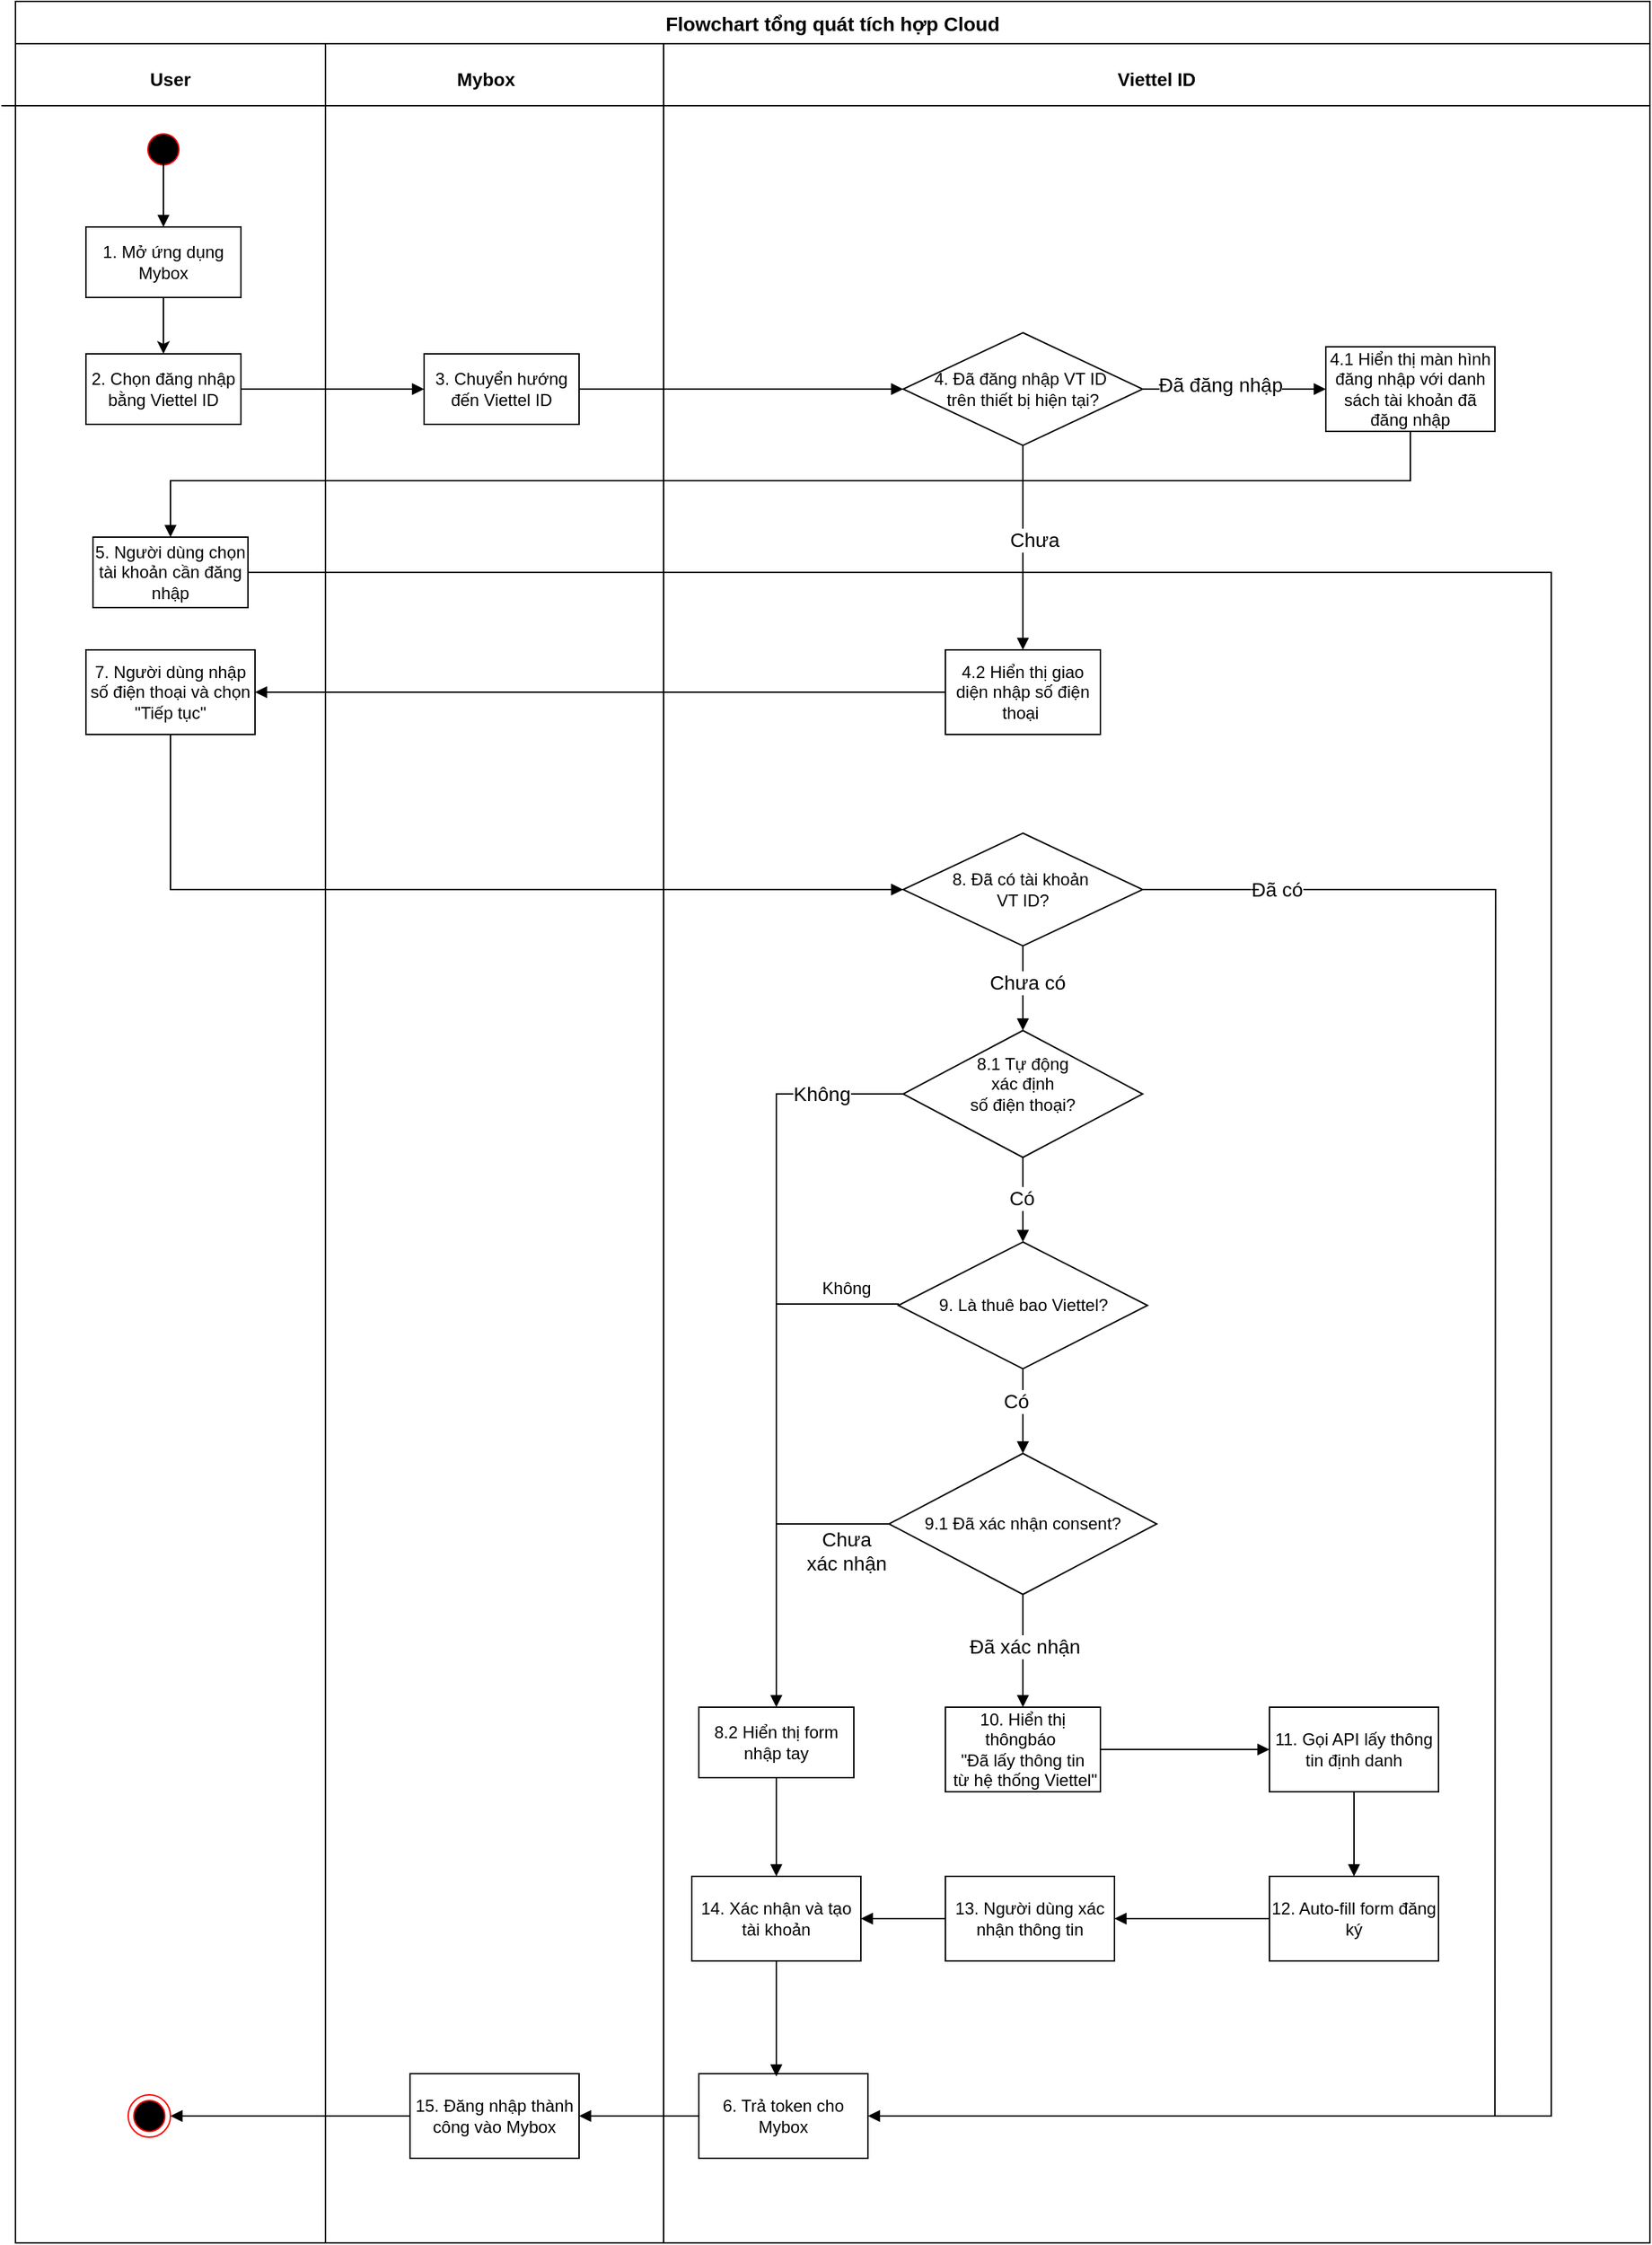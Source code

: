 <mxfile version="28.0.6" pages="2">
  <diagram name="Trang-1" id="94uzMLs1_o3RW-zAGpia">
    <mxGraphModel dx="1477" dy="773" grid="1" gridSize="10" guides="1" tooltips="1" connect="1" arrows="1" fold="1" page="1" pageScale="1" pageWidth="827" pageHeight="1169" math="0" shadow="0">
      <root>
        <mxCell id="0" />
        <mxCell id="1" parent="0" />
        <mxCell id="i7ZkPhsIBtYQGttYs5Yl-10" value="Flowchart tổng quát tích hợp Cloud" style="shape=table;startSize=30;container=1;collapsible=0;childLayout=tableLayout;fontSize=14;fontStyle=1;verticalAlign=middle;" vertex="1" parent="1">
          <mxGeometry x="110" y="70" width="1160.0" height="1590" as="geometry" />
        </mxCell>
        <mxCell id="i7ZkPhsIBtYQGttYs5Yl-11" value="" style="shape=tableRow;horizontal=0;startSize=0;swimlaneHead=0;swimlaneBody=0;strokeColor=inherit;top=0;left=0;bottom=0;right=0;collapsible=0;dropTarget=0;fillColor=none;points=[[0,0.5],[1,0.5]];portConstraint=eastwest;" vertex="1" parent="i7ZkPhsIBtYQGttYs5Yl-10">
          <mxGeometry y="30" width="1160.0" height="1560" as="geometry" />
        </mxCell>
        <mxCell id="i7ZkPhsIBtYQGttYs5Yl-12" value="" style="shape=partialRectangle;html=1;whiteSpace=wrap;connectable=0;strokeColor=inherit;overflow=hidden;fillColor=none;top=0;left=0;bottom=0;right=0;pointerEvents=1;" vertex="1" parent="i7ZkPhsIBtYQGttYs5Yl-11">
          <mxGeometry width="220" height="1560" as="geometry">
            <mxRectangle width="220" height="1560" as="alternateBounds" />
          </mxGeometry>
        </mxCell>
        <mxCell id="i7ZkPhsIBtYQGttYs5Yl-13" value="" style="shape=partialRectangle;html=1;whiteSpace=wrap;connectable=0;strokeColor=inherit;overflow=hidden;fillColor=none;top=0;left=0;bottom=0;right=0;pointerEvents=1;" vertex="1" parent="i7ZkPhsIBtYQGttYs5Yl-11">
          <mxGeometry x="220" width="240" height="1560" as="geometry">
            <mxRectangle width="240" height="1560" as="alternateBounds" />
          </mxGeometry>
        </mxCell>
        <mxCell id="i7ZkPhsIBtYQGttYs5Yl-14" value="" style="shape=partialRectangle;html=1;whiteSpace=wrap;connectable=0;strokeColor=inherit;overflow=hidden;fillColor=none;top=0;left=0;bottom=0;right=0;pointerEvents=1;" vertex="1" parent="i7ZkPhsIBtYQGttYs5Yl-11">
          <mxGeometry x="460" width="700" height="1560" as="geometry">
            <mxRectangle width="700" height="1560" as="alternateBounds" />
          </mxGeometry>
        </mxCell>
        <mxCell id="i7ZkPhsIBtYQGttYs5Yl-15" value="" style="line;strokeWidth=1;fillColor=none;align=left;verticalAlign=middle;spacingTop=-1;spacingLeft=3;spacingRight=3;rotatable=0;labelPosition=right;points=[];portConstraint=eastwest;strokeColor=inherit;" vertex="1" parent="1">
          <mxGeometry x="100" y="140" width="1170" height="8" as="geometry" />
        </mxCell>
        <mxCell id="i7ZkPhsIBtYQGttYs5Yl-16" value="User" style="text;strokeColor=none;align=center;fillColor=none;html=1;verticalAlign=middle;whiteSpace=wrap;rounded=0;fontStyle=1;fontSize=13;" vertex="1" parent="1">
          <mxGeometry x="190" y="110" width="60" height="30" as="geometry" />
        </mxCell>
        <mxCell id="i7ZkPhsIBtYQGttYs5Yl-17" value="Mybox" style="text;strokeColor=none;align=center;fillColor=none;html=1;verticalAlign=middle;whiteSpace=wrap;rounded=0;fontStyle=1;fontSize=13;" vertex="1" parent="1">
          <mxGeometry x="414" y="110" width="60" height="30" as="geometry" />
        </mxCell>
        <mxCell id="i7ZkPhsIBtYQGttYs5Yl-18" value="Viettel ID" style="text;strokeColor=none;align=center;fillColor=none;html=1;verticalAlign=middle;whiteSpace=wrap;rounded=0;fontStyle=1;fontSize=13;" vertex="1" parent="1">
          <mxGeometry x="890" y="110" width="60" height="30" as="geometry" />
        </mxCell>
        <mxCell id="i7ZkPhsIBtYQGttYs5Yl-66" value="" style="edgeStyle=orthogonalEdgeStyle;rounded=0;orthogonalLoop=1;jettySize=auto;html=1;" edge="1" parent="1" source="i7ZkPhsIBtYQGttYs5Yl-20" target="i7ZkPhsIBtYQGttYs5Yl-21">
          <mxGeometry relative="1" as="geometry">
            <Array as="points">
              <mxPoint x="215" y="280" />
              <mxPoint x="215" y="280" />
            </Array>
          </mxGeometry>
        </mxCell>
        <mxCell id="i7ZkPhsIBtYQGttYs5Yl-20" value="1. Mở ứng dụng Mybox" style="html=1;whiteSpace=wrap;" vertex="1" parent="1">
          <mxGeometry x="160" y="230" width="110" height="50" as="geometry" />
        </mxCell>
        <mxCell id="i7ZkPhsIBtYQGttYs5Yl-21" value="2. Chọn đăng nhập bằng Viettel ID" style="html=1;whiteSpace=wrap;" vertex="1" parent="1">
          <mxGeometry x="160" y="320" width="110" height="50" as="geometry" />
        </mxCell>
        <mxCell id="i7ZkPhsIBtYQGttYs5Yl-22" value="3. Chuyển hướng đến Viettel ID" style="html=1;whiteSpace=wrap;" vertex="1" parent="1">
          <mxGeometry x="400" y="320" width="110" height="50" as="geometry" />
        </mxCell>
        <mxCell id="i7ZkPhsIBtYQGttYs5Yl-24" value="4. Đã đăng nhập VT ID&amp;nbsp;&lt;div&gt;trên thiết bị hiện tại?&lt;/div&gt;" style="rhombus;whiteSpace=wrap;html=1;" vertex="1" parent="1">
          <mxGeometry x="740" y="305" width="170" height="80" as="geometry" />
        </mxCell>
        <mxCell id="i7ZkPhsIBtYQGttYs5Yl-27" value="6. Trả token cho Mybox" style="rounded=0;whiteSpace=wrap;html=1;" vertex="1" parent="1">
          <mxGeometry x="595" y="1540" width="120" height="60" as="geometry" />
        </mxCell>
        <mxCell id="i7ZkPhsIBtYQGttYs5Yl-28" value="15. Đăng nhập thành công vào Mybox" style="rounded=0;whiteSpace=wrap;html=1;" vertex="1" parent="1">
          <mxGeometry x="390" y="1540" width="120" height="60" as="geometry" />
        </mxCell>
        <mxCell id="i7ZkPhsIBtYQGttYs5Yl-31" value="" style="ellipse;html=1;shape=startState;fillColor=#000000;strokeColor=#ff0000;" vertex="1" parent="1">
          <mxGeometry x="200" y="160" width="30" height="30" as="geometry" />
        </mxCell>
        <mxCell id="i7ZkPhsIBtYQGttYs5Yl-33" value="" style="ellipse;html=1;shape=endState;fillColor=#000000;strokeColor=#ff0000;" vertex="1" parent="1">
          <mxGeometry x="190" y="1555" width="30" height="30" as="geometry" />
        </mxCell>
        <mxCell id="i7ZkPhsIBtYQGttYs5Yl-35" value="7. Người dùng nhập số điện thoại và chọn &quot;Tiếp tục&quot;" style="rounded=0;whiteSpace=wrap;html=1;" vertex="1" parent="1">
          <mxGeometry x="160" y="530" width="120" height="60" as="geometry" />
        </mxCell>
        <mxCell id="i7ZkPhsIBtYQGttYs5Yl-37" value="8. Đã có tài khoản&amp;nbsp;&lt;div&gt;VT ID?&lt;/div&gt;" style="rhombus;whiteSpace=wrap;html=1;" vertex="1" parent="1">
          <mxGeometry x="740" y="660" width="170" height="80" as="geometry" />
        </mxCell>
        <mxCell id="i7ZkPhsIBtYQGttYs5Yl-39" value="8.1 Tự động&lt;div&gt;xác định&lt;/div&gt;&lt;div&gt;số điện thoại?&lt;/div&gt;&lt;div&gt;&lt;br&gt;&lt;/div&gt;" style="rhombus;whiteSpace=wrap;html=1;" vertex="1" parent="1">
          <mxGeometry x="740" y="800" width="170" height="90" as="geometry" />
        </mxCell>
        <mxCell id="i7ZkPhsIBtYQGttYs5Yl-40" value="9. Là thuê bao Viettel?" style="rhombus;whiteSpace=wrap;html=1;" vertex="1" parent="1">
          <mxGeometry x="736.57" y="950" width="176.87" height="90" as="geometry" />
        </mxCell>
        <mxCell id="i7ZkPhsIBtYQGttYs5Yl-41" value="9.1 Đã xác nhận consent?" style="rhombus;whiteSpace=wrap;html=1;" vertex="1" parent="1">
          <mxGeometry x="730" y="1100" width="190" height="100" as="geometry" />
        </mxCell>
        <mxCell id="i7ZkPhsIBtYQGttYs5Yl-43" value="11. Gọi API lấy thông tin định danh" style="rounded=0;whiteSpace=wrap;html=1;" vertex="1" parent="1">
          <mxGeometry x="1000" y="1280" width="120" height="60" as="geometry" />
        </mxCell>
        <mxCell id="i7ZkPhsIBtYQGttYs5Yl-44" value="12. Auto-fill form đăng ký" style="rounded=0;whiteSpace=wrap;html=1;" vertex="1" parent="1">
          <mxGeometry x="1000" y="1400" width="120" height="60" as="geometry" />
        </mxCell>
        <mxCell id="i7ZkPhsIBtYQGttYs5Yl-45" value="13. Người dùng xác nhận thông tin" style="rounded=0;whiteSpace=wrap;html=1;" vertex="1" parent="1">
          <mxGeometry x="770.01" y="1400" width="119.99" height="60" as="geometry" />
        </mxCell>
        <mxCell id="i7ZkPhsIBtYQGttYs5Yl-46" value="14. Xác nhận và tạo tài khoản" style="rounded=0;whiteSpace=wrap;html=1;" vertex="1" parent="1">
          <mxGeometry x="590" y="1400" width="120" height="60" as="geometry" />
        </mxCell>
        <mxCell id="i7ZkPhsIBtYQGttYs5Yl-57" value="5. Người dùng chọn tài khoản cần đăng nhập" style="html=1;whiteSpace=wrap;" vertex="1" parent="1">
          <mxGeometry x="165" y="450" width="110" height="50" as="geometry" />
        </mxCell>
        <mxCell id="i7ZkPhsIBtYQGttYs5Yl-60" value="4.1 Hiển thị màn hình đăng nhập với danh sách tài khoản đã đăng nhập" style="html=1;whiteSpace=wrap;align=center;" vertex="1" parent="1">
          <mxGeometry x="1040" y="315" width="120" height="60" as="geometry" />
        </mxCell>
        <mxCell id="i7ZkPhsIBtYQGttYs5Yl-61" value="4.2 Hiển thị giao diện nhập số điện thoại&amp;nbsp;" style="html=1;whiteSpace=wrap;verticalAlign=middle;" vertex="1" parent="1">
          <mxGeometry x="770" y="530" width="110" height="60" as="geometry" />
        </mxCell>
        <mxCell id="i7ZkPhsIBtYQGttYs5Yl-62" value="8.2 Hiển thị form nhập tay" style="html=1;whiteSpace=wrap;" vertex="1" parent="1">
          <mxGeometry x="595" y="1280" width="110" height="50" as="geometry" />
        </mxCell>
        <mxCell id="i7ZkPhsIBtYQGttYs5Yl-63" value="" style="html=1;verticalAlign=bottom;endArrow=block;curved=0;rounded=0;entryX=0.5;entryY=0;entryDx=0;entryDy=0;" edge="1" parent="1" target="i7ZkPhsIBtYQGttYs5Yl-20">
          <mxGeometry width="80" relative="1" as="geometry">
            <mxPoint x="215" y="180" as="sourcePoint" />
            <mxPoint x="900" y="630" as="targetPoint" />
          </mxGeometry>
        </mxCell>
        <mxCell id="i7ZkPhsIBtYQGttYs5Yl-67" value="" style="html=1;verticalAlign=bottom;endArrow=block;curved=0;rounded=0;entryX=0;entryY=0.5;entryDx=0;entryDy=0;exitX=1;exitY=0.5;exitDx=0;exitDy=0;" edge="1" parent="1" source="i7ZkPhsIBtYQGttYs5Yl-21" target="i7ZkPhsIBtYQGttYs5Yl-22">
          <mxGeometry width="80" relative="1" as="geometry">
            <mxPoint x="270" y="340" as="sourcePoint" />
            <mxPoint x="350" y="340" as="targetPoint" />
          </mxGeometry>
        </mxCell>
        <mxCell id="i7ZkPhsIBtYQGttYs5Yl-68" value="" style="html=1;verticalAlign=bottom;endArrow=block;curved=0;rounded=0;entryX=0;entryY=0.5;entryDx=0;entryDy=0;" edge="1" parent="1" target="i7ZkPhsIBtYQGttYs5Yl-24">
          <mxGeometry width="80" relative="1" as="geometry">
            <mxPoint x="510" y="345" as="sourcePoint" />
            <mxPoint x="590" y="340" as="targetPoint" />
          </mxGeometry>
        </mxCell>
        <mxCell id="i7ZkPhsIBtYQGttYs5Yl-69" value="" style="html=1;verticalAlign=bottom;endArrow=block;curved=0;rounded=0;entryX=0;entryY=0.5;entryDx=0;entryDy=0;exitX=1;exitY=0.5;exitDx=0;exitDy=0;" edge="1" parent="1" source="i7ZkPhsIBtYQGttYs5Yl-24" target="i7ZkPhsIBtYQGttYs5Yl-60">
          <mxGeometry width="80" relative="1" as="geometry">
            <mxPoint x="910" y="340" as="sourcePoint" />
            <mxPoint x="990" y="340" as="targetPoint" />
          </mxGeometry>
        </mxCell>
        <mxCell id="i7ZkPhsIBtYQGttYs5Yl-121" value="&lt;font style=&quot;font-size: 14px;&quot;&gt;Đã đăng nhập&lt;/font&gt;" style="edgeLabel;html=1;align=center;verticalAlign=middle;resizable=0;points=[];" vertex="1" connectable="0" parent="i7ZkPhsIBtYQGttYs5Yl-69">
          <mxGeometry x="-0.137" y="3" relative="1" as="geometry">
            <mxPoint x="-1" as="offset" />
          </mxGeometry>
        </mxCell>
        <mxCell id="i7ZkPhsIBtYQGttYs5Yl-70" value="" style="html=1;verticalAlign=bottom;endArrow=block;curved=0;rounded=0;exitX=0.5;exitY=1;exitDx=0;exitDy=0;entryX=0.5;entryY=0;entryDx=0;entryDy=0;" edge="1" parent="1" source="i7ZkPhsIBtYQGttYs5Yl-60" target="i7ZkPhsIBtYQGttYs5Yl-57">
          <mxGeometry width="80" relative="1" as="geometry">
            <mxPoint x="620" y="510" as="sourcePoint" />
            <mxPoint x="700" y="510" as="targetPoint" />
            <Array as="points">
              <mxPoint x="1100" y="410" />
              <mxPoint x="220" y="410" />
            </Array>
          </mxGeometry>
        </mxCell>
        <mxCell id="i7ZkPhsIBtYQGttYs5Yl-74" value="" style="html=1;verticalAlign=bottom;endArrow=block;curved=0;rounded=0;exitX=1;exitY=0.5;exitDx=0;exitDy=0;entryX=1;entryY=0.5;entryDx=0;entryDy=0;" edge="1" parent="1" source="i7ZkPhsIBtYQGttYs5Yl-57" target="i7ZkPhsIBtYQGttYs5Yl-27">
          <mxGeometry width="80" relative="1" as="geometry">
            <mxPoint x="620" y="660" as="sourcePoint" />
            <mxPoint x="700" y="660" as="targetPoint" />
            <Array as="points">
              <mxPoint x="1200" y="475" />
              <mxPoint x="1200" y="1570" />
            </Array>
          </mxGeometry>
        </mxCell>
        <mxCell id="i7ZkPhsIBtYQGttYs5Yl-76" value="" style="html=1;verticalAlign=bottom;endArrow=block;curved=0;rounded=0;exitX=0.5;exitY=1;exitDx=0;exitDy=0;entryX=0.5;entryY=0;entryDx=0;entryDy=0;" edge="1" parent="1" source="i7ZkPhsIBtYQGttYs5Yl-24" target="i7ZkPhsIBtYQGttYs5Yl-61">
          <mxGeometry width="80" relative="1" as="geometry">
            <mxPoint x="610" y="530" as="sourcePoint" />
            <mxPoint x="825" y="440" as="targetPoint" />
          </mxGeometry>
        </mxCell>
        <mxCell id="i7ZkPhsIBtYQGttYs5Yl-124" value="Text" style="edgeLabel;html=1;align=center;verticalAlign=middle;resizable=0;points=[];" vertex="1" connectable="0" parent="i7ZkPhsIBtYQGttYs5Yl-76">
          <mxGeometry x="-0.068" y="11" relative="1" as="geometry">
            <mxPoint y="-1" as="offset" />
          </mxGeometry>
        </mxCell>
        <mxCell id="i7ZkPhsIBtYQGttYs5Yl-126" value="Chưa" style="edgeLabel;html=1;align=center;verticalAlign=middle;resizable=0;points=[];fontSize=14;" vertex="1" connectable="0" parent="i7ZkPhsIBtYQGttYs5Yl-76">
          <mxGeometry x="-0.068" y="8" relative="1" as="geometry">
            <mxPoint y="-1" as="offset" />
          </mxGeometry>
        </mxCell>
        <mxCell id="i7ZkPhsIBtYQGttYs5Yl-78" value="10. Hiển thị thôngbáo&amp;nbsp;&lt;div&gt;&quot;Đã lấy thông tin&lt;/div&gt;&lt;div&gt;&amp;nbsp;từ hệ thống Viettel&quot;&lt;/div&gt;" style="html=1;whiteSpace=wrap;" vertex="1" parent="1">
          <mxGeometry x="770.01" y="1280" width="110" height="60" as="geometry" />
        </mxCell>
        <mxCell id="i7ZkPhsIBtYQGttYs5Yl-79" value="" style="html=1;verticalAlign=bottom;endArrow=block;curved=0;rounded=0;entryX=0.5;entryY=0;entryDx=0;entryDy=0;exitX=0.5;exitY=1;exitDx=0;exitDy=0;" edge="1" parent="1" source="i7ZkPhsIBtYQGttYs5Yl-37" target="i7ZkPhsIBtYQGttYs5Yl-39">
          <mxGeometry width="80" relative="1" as="geometry">
            <mxPoint x="830" y="650" as="sourcePoint" />
            <mxPoint x="910" y="650" as="targetPoint" />
          </mxGeometry>
        </mxCell>
        <mxCell id="i7ZkPhsIBtYQGttYs5Yl-92" value="Chưa có" style="edgeLabel;html=1;align=center;verticalAlign=middle;resizable=0;points=[];fontSize=14;" vertex="1" connectable="0" parent="i7ZkPhsIBtYQGttYs5Yl-79">
          <mxGeometry x="-0.178" y="3" relative="1" as="geometry">
            <mxPoint y="1" as="offset" />
          </mxGeometry>
        </mxCell>
        <mxCell id="i7ZkPhsIBtYQGttYs5Yl-80" value="" style="html=1;verticalAlign=bottom;endArrow=block;curved=0;rounded=0;entryX=0.5;entryY=0;entryDx=0;entryDy=0;exitX=0.5;exitY=1;exitDx=0;exitDy=0;" edge="1" parent="1" source="i7ZkPhsIBtYQGttYs5Yl-39" target="i7ZkPhsIBtYQGttYs5Yl-40">
          <mxGeometry width="80" relative="1" as="geometry">
            <mxPoint x="828" y="890" as="sourcePoint" />
            <mxPoint x="828" y="930" as="targetPoint" />
          </mxGeometry>
        </mxCell>
        <mxCell id="i7ZkPhsIBtYQGttYs5Yl-94" value="&lt;font style=&quot;font-size: 14px;&quot;&gt;Có&lt;/font&gt;" style="edgeLabel;html=1;align=center;verticalAlign=middle;resizable=0;points=[];" vertex="1" connectable="0" parent="i7ZkPhsIBtYQGttYs5Yl-80">
          <mxGeometry x="-0.022" y="-1" relative="1" as="geometry">
            <mxPoint y="-1" as="offset" />
          </mxGeometry>
        </mxCell>
        <mxCell id="i7ZkPhsIBtYQGttYs5Yl-81" value="" style="html=1;verticalAlign=bottom;endArrow=block;curved=0;rounded=0;entryX=0.5;entryY=0;entryDx=0;entryDy=0;exitX=0.5;exitY=1;exitDx=0;exitDy=0;" edge="1" parent="1" source="i7ZkPhsIBtYQGttYs5Yl-40" target="i7ZkPhsIBtYQGttYs5Yl-41">
          <mxGeometry width="80" relative="1" as="geometry">
            <mxPoint x="830" y="1020" as="sourcePoint" />
            <mxPoint x="910" y="1020" as="targetPoint" />
          </mxGeometry>
        </mxCell>
        <mxCell id="i7ZkPhsIBtYQGttYs5Yl-96" value="&lt;font style=&quot;font-size: 14px;&quot;&gt;Có&lt;/font&gt;" style="edgeLabel;html=1;align=center;verticalAlign=middle;resizable=0;points=[];" vertex="1" connectable="0" parent="i7ZkPhsIBtYQGttYs5Yl-81">
          <mxGeometry x="-0.222" y="-5" relative="1" as="geometry">
            <mxPoint y="-1" as="offset" />
          </mxGeometry>
        </mxCell>
        <mxCell id="i7ZkPhsIBtYQGttYs5Yl-82" value="" style="html=1;verticalAlign=bottom;endArrow=block;curved=0;rounded=0;entryX=0.5;entryY=0;entryDx=0;entryDy=0;exitX=0.5;exitY=1;exitDx=0;exitDy=0;" edge="1" parent="1" source="i7ZkPhsIBtYQGttYs5Yl-41" target="i7ZkPhsIBtYQGttYs5Yl-78">
          <mxGeometry width="80" relative="1" as="geometry">
            <mxPoint x="830" y="1220" as="sourcePoint" />
            <mxPoint x="910" y="1220" as="targetPoint" />
          </mxGeometry>
        </mxCell>
        <mxCell id="i7ZkPhsIBtYQGttYs5Yl-106" value="&lt;font style=&quot;font-size: 14px;&quot;&gt;Đã xác nhận&lt;/font&gt;" style="edgeLabel;html=1;align=center;verticalAlign=middle;resizable=0;points=[];" vertex="1" connectable="0" parent="i7ZkPhsIBtYQGttYs5Yl-82">
          <mxGeometry x="-0.075" y="1" relative="1" as="geometry">
            <mxPoint as="offset" />
          </mxGeometry>
        </mxCell>
        <mxCell id="i7ZkPhsIBtYQGttYs5Yl-84" value="" style="html=1;verticalAlign=bottom;endArrow=block;curved=0;rounded=0;exitX=0;exitY=0.5;exitDx=0;exitDy=0;entryX=1;entryY=0.5;entryDx=0;entryDy=0;" edge="1" parent="1" source="i7ZkPhsIBtYQGttYs5Yl-61" target="i7ZkPhsIBtYQGttYs5Yl-35">
          <mxGeometry width="80" relative="1" as="geometry">
            <mxPoint x="580" y="670" as="sourcePoint" />
            <mxPoint x="660" y="670" as="targetPoint" />
          </mxGeometry>
        </mxCell>
        <mxCell id="i7ZkPhsIBtYQGttYs5Yl-85" value="" style="html=1;verticalAlign=bottom;endArrow=block;curved=0;rounded=0;entryX=0;entryY=0.5;entryDx=0;entryDy=0;exitX=0.5;exitY=1;exitDx=0;exitDy=0;" edge="1" parent="1" source="i7ZkPhsIBtYQGttYs5Yl-35" target="i7ZkPhsIBtYQGttYs5Yl-37">
          <mxGeometry width="80" relative="1" as="geometry">
            <mxPoint x="440" y="680" as="sourcePoint" />
            <mxPoint x="520" y="680" as="targetPoint" />
            <Array as="points">
              <mxPoint x="220" y="700" />
            </Array>
          </mxGeometry>
        </mxCell>
        <mxCell id="i7ZkPhsIBtYQGttYs5Yl-87" value="" style="endArrow=none;html=1;edgeStyle=orthogonalEdgeStyle;rounded=0;exitX=1;exitY=0.5;exitDx=0;exitDy=0;" edge="1" parent="1" source="i7ZkPhsIBtYQGttYs5Yl-37">
          <mxGeometry relative="1" as="geometry">
            <mxPoint x="830" y="970" as="sourcePoint" />
            <mxPoint x="1160" y="1570" as="targetPoint" />
          </mxGeometry>
        </mxCell>
        <mxCell id="i7ZkPhsIBtYQGttYs5Yl-91" value="&lt;font style=&quot;font-size: 14px;&quot;&gt;Đã có&lt;/font&gt;" style="edgeLabel;html=1;align=center;verticalAlign=middle;resizable=0;points=[];" vertex="1" connectable="0" parent="i7ZkPhsIBtYQGttYs5Yl-87">
          <mxGeometry x="-0.831" relative="1" as="geometry">
            <mxPoint as="offset" />
          </mxGeometry>
        </mxCell>
        <mxCell id="i7ZkPhsIBtYQGttYs5Yl-93" value="" style="html=1;verticalAlign=bottom;endArrow=block;curved=0;rounded=0;exitX=0;exitY=0.5;exitDx=0;exitDy=0;entryX=0.5;entryY=0;entryDx=0;entryDy=0;" edge="1" parent="1" source="i7ZkPhsIBtYQGttYs5Yl-39" target="i7ZkPhsIBtYQGttYs5Yl-62">
          <mxGeometry width="80" relative="1" as="geometry">
            <mxPoint x="600" y="980" as="sourcePoint" />
            <mxPoint x="680" y="980" as="targetPoint" />
            <Array as="points">
              <mxPoint x="650" y="845" />
            </Array>
          </mxGeometry>
        </mxCell>
        <mxCell id="i7ZkPhsIBtYQGttYs5Yl-95" value="&lt;font style=&quot;font-size: 14px;&quot;&gt;Không&lt;/font&gt;" style="edgeLabel;html=1;align=center;verticalAlign=middle;resizable=0;points=[];" vertex="1" connectable="0" parent="i7ZkPhsIBtYQGttYs5Yl-93">
          <mxGeometry x="-0.779" relative="1" as="geometry">
            <mxPoint as="offset" />
          </mxGeometry>
        </mxCell>
        <mxCell id="i7ZkPhsIBtYQGttYs5Yl-104" value="" style="line;strokeWidth=1;fillColor=none;align=left;verticalAlign=middle;spacingTop=-1;spacingLeft=3;spacingRight=3;rotatable=0;labelPosition=right;points=[];portConstraint=eastwest;strokeColor=inherit;" vertex="1" parent="1">
          <mxGeometry x="650" y="990" width="87" height="8" as="geometry" />
        </mxCell>
        <mxCell id="i7ZkPhsIBtYQGttYs5Yl-105" value="Không" style="text;strokeColor=none;align=center;fillColor=none;html=1;verticalAlign=middle;whiteSpace=wrap;rounded=0;" vertex="1" parent="1">
          <mxGeometry x="670" y="968" width="60" height="30" as="geometry" />
        </mxCell>
        <mxCell id="i7ZkPhsIBtYQGttYs5Yl-110" value="" style="line;strokeWidth=1;fillColor=none;align=left;verticalAlign=middle;spacingTop=-1;spacingLeft=3;spacingRight=3;rotatable=0;labelPosition=right;points=[];portConstraint=eastwest;strokeColor=inherit;" vertex="1" parent="1">
          <mxGeometry x="650" y="1146" width="80" height="8" as="geometry" />
        </mxCell>
        <mxCell id="i7ZkPhsIBtYQGttYs5Yl-111" value="&lt;font style=&quot;font-size: 14px;&quot;&gt;Chưa xác nhận&lt;/font&gt;" style="text;strokeColor=none;align=center;fillColor=none;html=1;verticalAlign=middle;whiteSpace=wrap;rounded=0;" vertex="1" parent="1">
          <mxGeometry x="670" y="1154" width="60" height="30" as="geometry" />
        </mxCell>
        <mxCell id="i7ZkPhsIBtYQGttYs5Yl-112" value="" style="html=1;verticalAlign=bottom;endArrow=block;curved=0;rounded=0;entryX=0;entryY=0.5;entryDx=0;entryDy=0;" edge="1" parent="1" target="i7ZkPhsIBtYQGttYs5Yl-43">
          <mxGeometry width="80" relative="1" as="geometry">
            <mxPoint x="880" y="1310" as="sourcePoint" />
            <mxPoint x="960" y="1310" as="targetPoint" />
          </mxGeometry>
        </mxCell>
        <mxCell id="i7ZkPhsIBtYQGttYs5Yl-113" value="" style="html=1;verticalAlign=bottom;endArrow=block;curved=0;rounded=0;entryX=0.5;entryY=0;entryDx=0;entryDy=0;exitX=0.5;exitY=1;exitDx=0;exitDy=0;" edge="1" parent="1" source="i7ZkPhsIBtYQGttYs5Yl-43" target="i7ZkPhsIBtYQGttYs5Yl-44">
          <mxGeometry width="80" relative="1" as="geometry">
            <mxPoint x="1050" y="1340" as="sourcePoint" />
            <mxPoint x="1130" y="1340" as="targetPoint" />
          </mxGeometry>
        </mxCell>
        <mxCell id="i7ZkPhsIBtYQGttYs5Yl-114" value="" style="html=1;verticalAlign=bottom;endArrow=block;curved=0;rounded=0;" edge="1" parent="1" target="i7ZkPhsIBtYQGttYs5Yl-46">
          <mxGeometry width="80" relative="1" as="geometry">
            <mxPoint x="650" y="1330" as="sourcePoint" />
            <mxPoint x="730" y="1330" as="targetPoint" />
          </mxGeometry>
        </mxCell>
        <mxCell id="i7ZkPhsIBtYQGttYs5Yl-115" value="" style="html=1;verticalAlign=bottom;endArrow=block;curved=0;rounded=0;exitX=0;exitY=0.5;exitDx=0;exitDy=0;entryX=1;entryY=0.5;entryDx=0;entryDy=0;" edge="1" parent="1" source="i7ZkPhsIBtYQGttYs5Yl-44" target="i7ZkPhsIBtYQGttYs5Yl-45">
          <mxGeometry width="80" relative="1" as="geometry">
            <mxPoint x="910" y="1500" as="sourcePoint" />
            <mxPoint x="990" y="1500" as="targetPoint" />
          </mxGeometry>
        </mxCell>
        <mxCell id="i7ZkPhsIBtYQGttYs5Yl-116" value="" style="html=1;verticalAlign=bottom;endArrow=block;curved=0;rounded=0;entryX=1;entryY=0.5;entryDx=0;entryDy=0;exitX=0;exitY=0.5;exitDx=0;exitDy=0;" edge="1" parent="1" source="i7ZkPhsIBtYQGttYs5Yl-45" target="i7ZkPhsIBtYQGttYs5Yl-46">
          <mxGeometry width="80" relative="1" as="geometry">
            <mxPoint x="720" y="1530" as="sourcePoint" />
            <mxPoint x="800" y="1530" as="targetPoint" />
          </mxGeometry>
        </mxCell>
        <mxCell id="i7ZkPhsIBtYQGttYs5Yl-117" value="" style="html=1;verticalAlign=bottom;endArrow=block;curved=0;rounded=0;exitX=0.5;exitY=1;exitDx=0;exitDy=0;exitPerimeter=0;" edge="1" parent="1" source="i7ZkPhsIBtYQGttYs5Yl-46">
          <mxGeometry width="80" relative="1" as="geometry">
            <mxPoint x="650" y="1470" as="sourcePoint" />
            <mxPoint x="650" y="1542" as="targetPoint" />
          </mxGeometry>
        </mxCell>
        <mxCell id="i7ZkPhsIBtYQGttYs5Yl-118" value="" style="html=1;verticalAlign=bottom;endArrow=block;curved=0;rounded=0;exitX=0;exitY=0.5;exitDx=0;exitDy=0;entryX=1;entryY=0.5;entryDx=0;entryDy=0;" edge="1" parent="1" source="i7ZkPhsIBtYQGttYs5Yl-27" target="i7ZkPhsIBtYQGttYs5Yl-28">
          <mxGeometry width="80" relative="1" as="geometry">
            <mxPoint x="630" y="1490" as="sourcePoint" />
            <mxPoint x="710" y="1490" as="targetPoint" />
          </mxGeometry>
        </mxCell>
        <mxCell id="i7ZkPhsIBtYQGttYs5Yl-120" value="" style="html=1;verticalAlign=bottom;endArrow=block;curved=0;rounded=0;exitX=0;exitY=0.5;exitDx=0;exitDy=0;entryX=1;entryY=0.5;entryDx=0;entryDy=0;" edge="1" parent="1" source="i7ZkPhsIBtYQGttYs5Yl-28" target="i7ZkPhsIBtYQGttYs5Yl-33">
          <mxGeometry width="80" relative="1" as="geometry">
            <mxPoint x="490" y="1370" as="sourcePoint" />
            <mxPoint x="570" y="1370" as="targetPoint" />
          </mxGeometry>
        </mxCell>
      </root>
    </mxGraphModel>
  </diagram>
  <diagram id="wYM_OsTgHvhmzGDRLPJi" name="Trang-2">
    <mxGraphModel dx="1577" dy="766" grid="1" gridSize="10" guides="1" tooltips="1" connect="1" arrows="1" fold="1" page="1" pageScale="1" pageWidth="827" pageHeight="1169" math="0" shadow="0">
      <root>
        <mxCell id="0" />
        <mxCell id="1" parent="0" />
        <mxCell id="T6CzTxsd6j15kOQeJUhV-1" value="Luồng truy cập Mybox từ Viettel Account" style="shape=table;startSize=30;container=1;collapsible=0;childLayout=tableLayout;fontSize=15;fontStyle=1" parent="1" vertex="1">
          <mxGeometry x="30" y="70" width="1160" height="1470" as="geometry" />
        </mxCell>
        <mxCell id="T6CzTxsd6j15kOQeJUhV-2" value="" style="shape=tableRow;horizontal=0;startSize=0;swimlaneHead=0;swimlaneBody=0;strokeColor=inherit;top=0;left=0;bottom=0;right=0;collapsible=0;dropTarget=0;fillColor=none;points=[[0,0.5],[1,0.5]];portConstraint=eastwest;" parent="T6CzTxsd6j15kOQeJUhV-1" vertex="1">
          <mxGeometry y="30" width="1160" height="20" as="geometry" />
        </mxCell>
        <mxCell id="T6CzTxsd6j15kOQeJUhV-3" value="&lt;font style=&quot;font-size: 14px;&quot;&gt;&lt;b&gt;User&lt;/b&gt;&lt;/font&gt;" style="shape=partialRectangle;html=1;whiteSpace=wrap;connectable=0;strokeColor=inherit;overflow=hidden;fillColor=none;top=0;left=0;bottom=0;right=0;pointerEvents=1;" parent="T6CzTxsd6j15kOQeJUhV-2" vertex="1">
          <mxGeometry width="387" height="20" as="geometry">
            <mxRectangle width="387" height="20" as="alternateBounds" />
          </mxGeometry>
        </mxCell>
        <mxCell id="T6CzTxsd6j15kOQeJUhV-4" value="&lt;font style=&quot;font-size: 14px;&quot;&gt;&lt;b&gt;Viettel Account&lt;/b&gt;&lt;/font&gt;" style="shape=partialRectangle;html=1;whiteSpace=wrap;connectable=0;strokeColor=inherit;overflow=hidden;fillColor=none;top=0;left=0;bottom=0;right=0;pointerEvents=1;" parent="T6CzTxsd6j15kOQeJUhV-2" vertex="1">
          <mxGeometry x="387" width="386" height="20" as="geometry">
            <mxRectangle width="386" height="20" as="alternateBounds" />
          </mxGeometry>
        </mxCell>
        <mxCell id="sagcsTwBtufEX5khyOjL-2" value="&lt;font style=&quot;font-size: 14px;&quot;&gt;&lt;b&gt;My box&lt;/b&gt;&lt;/font&gt;" style="shape=partialRectangle;html=1;whiteSpace=wrap;connectable=0;strokeColor=inherit;overflow=hidden;fillColor=none;top=0;left=0;bottom=0;right=0;pointerEvents=1;" parent="T6CzTxsd6j15kOQeJUhV-2" vertex="1">
          <mxGeometry x="773" width="387" height="20" as="geometry">
            <mxRectangle width="387" height="20" as="alternateBounds" />
          </mxGeometry>
        </mxCell>
        <mxCell id="T6CzTxsd6j15kOQeJUhV-5" value="" style="shape=tableRow;horizontal=0;startSize=0;swimlaneHead=0;swimlaneBody=0;strokeColor=inherit;top=0;left=0;bottom=0;right=0;collapsible=0;dropTarget=0;fillColor=none;points=[[0,0.5],[1,0.5]];portConstraint=eastwest;" parent="T6CzTxsd6j15kOQeJUhV-1" vertex="1">
          <mxGeometry y="50" width="1160" height="1420" as="geometry" />
        </mxCell>
        <mxCell id="T6CzTxsd6j15kOQeJUhV-6" value="" style="shape=partialRectangle;html=1;whiteSpace=wrap;connectable=0;strokeColor=inherit;overflow=hidden;fillColor=none;top=0;left=0;bottom=0;right=0;pointerEvents=1;" parent="T6CzTxsd6j15kOQeJUhV-5" vertex="1">
          <mxGeometry width="387" height="1420" as="geometry">
            <mxRectangle width="387" height="1420" as="alternateBounds" />
          </mxGeometry>
        </mxCell>
        <mxCell id="T6CzTxsd6j15kOQeJUhV-7" value="" style="shape=partialRectangle;html=1;whiteSpace=wrap;connectable=0;strokeColor=inherit;overflow=hidden;fillColor=none;top=0;left=0;bottom=0;right=0;pointerEvents=1;" parent="T6CzTxsd6j15kOQeJUhV-5" vertex="1">
          <mxGeometry x="387" width="386" height="1420" as="geometry">
            <mxRectangle width="386" height="1420" as="alternateBounds" />
          </mxGeometry>
        </mxCell>
        <mxCell id="sagcsTwBtufEX5khyOjL-3" style="shape=partialRectangle;html=1;whiteSpace=wrap;connectable=0;strokeColor=inherit;overflow=hidden;fillColor=none;top=0;left=0;bottom=0;right=0;pointerEvents=1;" parent="T6CzTxsd6j15kOQeJUhV-5" vertex="1">
          <mxGeometry x="773" width="387" height="1420" as="geometry">
            <mxRectangle width="387" height="1420" as="alternateBounds" />
          </mxGeometry>
        </mxCell>
        <mxCell id="T6CzTxsd6j15kOQeJUhV-8" value="" style="ellipse;html=1;shape=startState;fillColor=#000000;strokeColor=#ff0000;" parent="1" vertex="1">
          <mxGeometry x="220" y="130" width="30" height="30" as="geometry" />
        </mxCell>
        <mxCell id="T6CzTxsd6j15kOQeJUhV-10" value="Mở ứng dụng Viettel Account" style="html=1;whiteSpace=wrap;" parent="1" vertex="1">
          <mxGeometry x="180" y="200" width="110" height="50" as="geometry" />
        </mxCell>
        <mxCell id="NX0qvEfqsYQP7o4sssxq-2" value="Hiển thị giao diện chính" style="html=1;whiteSpace=wrap;" parent="1" vertex="1">
          <mxGeometry x="570" y="200" width="110" height="50" as="geometry" />
        </mxCell>
        <mxCell id="EOeqCksukCQf7wy9DrM0-1" value="Xác thực người dùng" style="html=1;whiteSpace=wrap;" parent="1" vertex="1">
          <mxGeometry x="185" y="450" width="110" height="50" as="geometry" />
        </mxCell>
        <mxCell id="EOeqCksukCQf7wy9DrM0-2" value="Xác thực tài khoản và cấp token đăng nhập" style="html=1;whiteSpace=wrap;" parent="1" vertex="1">
          <mxGeometry x="570" y="540" width="110" height="50" as="geometry" />
        </mxCell>
        <mxCell id="EOeqCksukCQf7wy9DrM0-3" value="Mở Mini App" style="html=1;whiteSpace=wrap;" parent="1" vertex="1">
          <mxGeometry x="200" y="670" width="110" height="50" as="geometry" />
        </mxCell>
        <mxCell id="EOeqCksukCQf7wy9DrM0-4" value="Chuyển đến Mini App" style="html=1;whiteSpace=wrap;" parent="1" vertex="1">
          <mxGeometry x="570" y="670" width="110" height="50" as="geometry" />
        </mxCell>
        <mxCell id="EOeqCksukCQf7wy9DrM0-6" value="" style="html=1;verticalAlign=bottom;endArrow=block;curved=0;rounded=0;entryX=0.5;entryY=0;entryDx=0;entryDy=0;exitX=0.522;exitY=0.744;exitDx=0;exitDy=0;exitPerimeter=0;" parent="1" source="T6CzTxsd6j15kOQeJUhV-8" target="T6CzTxsd6j15kOQeJUhV-10" edge="1">
          <mxGeometry width="80" relative="1" as="geometry">
            <mxPoint x="235" y="170" as="sourcePoint" />
            <mxPoint x="310" y="160" as="targetPoint" />
          </mxGeometry>
        </mxCell>
        <mxCell id="EOeqCksukCQf7wy9DrM0-10" value="" style="html=1;verticalAlign=bottom;endArrow=block;curved=0;rounded=0;exitX=1;exitY=0.5;exitDx=0;exitDy=0;" parent="1" source="T6CzTxsd6j15kOQeJUhV-10" target="NX0qvEfqsYQP7o4sssxq-2" edge="1">
          <mxGeometry width="80" relative="1" as="geometry">
            <mxPoint x="290" y="335" as="sourcePoint" />
            <mxPoint x="370" y="340" as="targetPoint" />
          </mxGeometry>
        </mxCell>
        <mxCell id="EOeqCksukCQf7wy9DrM0-12" value="" style="html=1;verticalAlign=bottom;endArrow=block;curved=0;rounded=0;exitX=0.5;exitY=1;exitDx=0;exitDy=0;entryX=0;entryY=0.5;entryDx=0;entryDy=0;" parent="1" source="EOeqCksukCQf7wy9DrM0-1" target="EOeqCksukCQf7wy9DrM0-2" edge="1">
          <mxGeometry width="80" relative="1" as="geometry">
            <mxPoint x="250" y="560" as="sourcePoint" />
            <mxPoint x="330" y="560" as="targetPoint" />
            <Array as="points">
              <mxPoint x="240" y="565" />
            </Array>
          </mxGeometry>
        </mxCell>
        <mxCell id="EOeqCksukCQf7wy9DrM0-13" value="" style="html=1;verticalAlign=bottom;endArrow=block;curved=0;rounded=0;entryX=0.5;entryY=0;entryDx=0;entryDy=0;exitX=0.5;exitY=1;exitDx=0;exitDy=0;" parent="1" source="EOeqCksukCQf7wy9DrM0-2" target="EOeqCksukCQf7wy9DrM0-3" edge="1">
          <mxGeometry width="80" relative="1" as="geometry">
            <mxPoint x="680" y="590" as="sourcePoint" />
            <mxPoint x="760" y="590" as="targetPoint" />
            <Array as="points">
              <mxPoint x="625" y="610" />
              <mxPoint x="255" y="610" />
            </Array>
          </mxGeometry>
        </mxCell>
        <mxCell id="EOeqCksukCQf7wy9DrM0-14" value="" style="html=1;verticalAlign=bottom;endArrow=block;curved=0;rounded=0;entryX=0;entryY=0.5;entryDx=0;entryDy=0;exitX=1;exitY=0.5;exitDx=0;exitDy=0;" parent="1" source="EOeqCksukCQf7wy9DrM0-3" target="EOeqCksukCQf7wy9DrM0-4" edge="1">
          <mxGeometry width="80" relative="1" as="geometry">
            <mxPoint x="680" y="700" as="sourcePoint" />
            <mxPoint x="760" y="700" as="targetPoint" />
          </mxGeometry>
        </mxCell>
        <mxCell id="EOeqCksukCQf7wy9DrM0-16" value="" style="ellipse;html=1;shape=endState;fillColor=#000000;strokeColor=#ff0000;" parent="1" vertex="1">
          <mxGeometry x="230" y="1480" width="30" height="30" as="geometry" />
        </mxCell>
        <mxCell id="sagcsTwBtufEX5khyOjL-1" value="Đã đăng nhập?" style="rhombus;whiteSpace=wrap;html=1;" parent="1" vertex="1">
          <mxGeometry x="200" y="300" width="80" height="80" as="geometry" />
        </mxCell>
        <mxCell id="sagcsTwBtufEX5khyOjL-4" value="Tải giao diện Mini App" style="html=1;whiteSpace=wrap;" parent="1" vertex="1">
          <mxGeometry x="950" y="740" width="110" height="50" as="geometry" />
        </mxCell>
        <mxCell id="sagcsTwBtufEX5khyOjL-5" value="Yêu cầu quyền truy cập" style="html=1;whiteSpace=wrap;" parent="1" vertex="1">
          <mxGeometry x="950" y="850" width="110" height="50" as="geometry" />
        </mxCell>
        <mxCell id="sagcsTwBtufEX5khyOjL-6" value="Cấp quyền truy cập" style="html=1;whiteSpace=wrap;" parent="1" vertex="1">
          <mxGeometry x="185" y="950" width="110" height="50" as="geometry" />
        </mxCell>
        <mxCell id="sagcsTwBtufEX5khyOjL-7" value="Chia sẻ token hoặc dữ liệu người dùng" style="html=1;whiteSpace=wrap;" parent="1" vertex="1">
          <mxGeometry x="570" y="950" width="110" height="50" as="geometry" />
        </mxCell>
        <mxCell id="sagcsTwBtufEX5khyOjL-8" value="Xử lý nghiệp vụ chính&amp;nbsp;" style="html=1;whiteSpace=wrap;" parent="1" vertex="1">
          <mxGeometry x="950" y="950" width="110" height="50" as="geometry" />
        </mxCell>
        <mxCell id="sagcsTwBtufEX5khyOjL-9" value="Thực hiện tác vụ chính" style="html=1;whiteSpace=wrap;" parent="1" vertex="1">
          <mxGeometry x="185" y="1110" width="110" height="50" as="geometry" />
        </mxCell>
        <mxCell id="sagcsTwBtufEX5khyOjL-11" value="Trả kết quả cho người dùng" style="html=1;whiteSpace=wrap;" parent="1" vertex="1">
          <mxGeometry x="960" y="1110" width="110" height="50" as="geometry" />
        </mxCell>
        <mxCell id="sagcsTwBtufEX5khyOjL-12" value="Xem kết quả" style="html=1;whiteSpace=wrap;" parent="1" vertex="1">
          <mxGeometry x="190" y="1250" width="110" height="50" as="geometry" />
        </mxCell>
        <mxCell id="sagcsTwBtufEX5khyOjL-17" value="Thoát Mini App" style="html=1;whiteSpace=wrap;" parent="1" vertex="1">
          <mxGeometry x="190" y="1360" width="110" height="50" as="geometry" />
        </mxCell>
        <mxCell id="sagcsTwBtufEX5khyOjL-18" value="" style="html=1;verticalAlign=bottom;endArrow=block;curved=0;rounded=0;entryX=0.5;entryY=0;entryDx=0;entryDy=0;exitX=0.5;exitY=1;exitDx=0;exitDy=0;" parent="1" source="NX0qvEfqsYQP7o4sssxq-2" target="sagcsTwBtufEX5khyOjL-1" edge="1">
          <mxGeometry width="80" relative="1" as="geometry">
            <mxPoint x="640" y="230" as="sourcePoint" />
            <mxPoint x="240.0" y="280.0" as="targetPoint" />
            <Array as="points">
              <mxPoint x="625" y="280" />
              <mxPoint x="240" y="280" />
            </Array>
          </mxGeometry>
        </mxCell>
        <mxCell id="sagcsTwBtufEX5khyOjL-19" value="Chưa" style="html=1;verticalAlign=bottom;endArrow=block;curved=0;rounded=0;entryX=0.5;entryY=0;entryDx=0;entryDy=0;" parent="1" target="EOeqCksukCQf7wy9DrM0-1" edge="1">
          <mxGeometry width="80" relative="1" as="geometry">
            <mxPoint x="240" y="380" as="sourcePoint" />
            <mxPoint x="320" y="380" as="targetPoint" />
          </mxGeometry>
        </mxCell>
        <mxCell id="sagcsTwBtufEX5khyOjL-20" value="Rồi" style="html=1;verticalAlign=bottom;endArrow=block;curved=0;rounded=0;exitX=0;exitY=0.5;exitDx=0;exitDy=0;" parent="1" source="sagcsTwBtufEX5khyOjL-1" target="EOeqCksukCQf7wy9DrM0-3" edge="1">
          <mxGeometry width="80" relative="1" as="geometry">
            <mxPoint x="80" y="430" as="sourcePoint" />
            <mxPoint x="200" y="690" as="targetPoint" />
            <Array as="points">
              <mxPoint x="140" y="340" />
              <mxPoint x="140" y="695" />
            </Array>
          </mxGeometry>
        </mxCell>
        <mxCell id="sagcsTwBtufEX5khyOjL-21" value="" style="html=1;verticalAlign=bottom;endArrow=block;curved=0;rounded=0;exitX=1;exitY=0.5;exitDx=0;exitDy=0;" parent="1" source="EOeqCksukCQf7wy9DrM0-4" edge="1">
          <mxGeometry width="80" relative="1" as="geometry">
            <mxPoint x="740" y="690" as="sourcePoint" />
            <mxPoint x="1010" y="740" as="targetPoint" />
            <Array as="points">
              <mxPoint x="1010" y="695" />
            </Array>
          </mxGeometry>
        </mxCell>
        <mxCell id="sagcsTwBtufEX5khyOjL-22" value="" style="html=1;verticalAlign=bottom;endArrow=block;curved=0;rounded=0;exitX=0.5;exitY=1;exitDx=0;exitDy=0;" parent="1" source="sagcsTwBtufEX5khyOjL-4" target="sagcsTwBtufEX5khyOjL-5" edge="1">
          <mxGeometry width="80" relative="1" as="geometry">
            <mxPoint x="1010" y="790" as="sourcePoint" />
            <mxPoint x="1090" y="790" as="targetPoint" />
          </mxGeometry>
        </mxCell>
        <mxCell id="sagcsTwBtufEX5khyOjL-23" value="" style="html=1;verticalAlign=bottom;endArrow=block;curved=0;rounded=0;entryX=0.5;entryY=0;entryDx=0;entryDy=0;exitX=0;exitY=0.5;exitDx=0;exitDy=0;" parent="1" source="sagcsTwBtufEX5khyOjL-5" target="sagcsTwBtufEX5khyOjL-6" edge="1">
          <mxGeometry width="80" relative="1" as="geometry">
            <mxPoint x="470" y="830" as="sourcePoint" />
            <mxPoint x="550" y="830" as="targetPoint" />
            <Array as="points">
              <mxPoint x="240" y="875" />
            </Array>
          </mxGeometry>
        </mxCell>
        <mxCell id="sagcsTwBtufEX5khyOjL-24" value="" style="html=1;verticalAlign=bottom;endArrow=block;curved=0;rounded=0;entryX=0;entryY=0.5;entryDx=0;entryDy=0;exitX=1;exitY=0.5;exitDx=0;exitDy=0;" parent="1" source="sagcsTwBtufEX5khyOjL-6" target="sagcsTwBtufEX5khyOjL-7" edge="1">
          <mxGeometry width="80" relative="1" as="geometry">
            <mxPoint x="300" y="975" as="sourcePoint" />
            <mxPoint x="380" y="970" as="targetPoint" />
          </mxGeometry>
        </mxCell>
        <mxCell id="sagcsTwBtufEX5khyOjL-25" value="" style="html=1;verticalAlign=bottom;endArrow=block;curved=0;rounded=0;entryX=0;entryY=0.5;entryDx=0;entryDy=0;exitX=1;exitY=0.5;exitDx=0;exitDy=0;" parent="1" source="sagcsTwBtufEX5khyOjL-7" target="sagcsTwBtufEX5khyOjL-8" edge="1">
          <mxGeometry width="80" relative="1" as="geometry">
            <mxPoint x="680" y="970" as="sourcePoint" />
            <mxPoint x="760" y="970" as="targetPoint" />
          </mxGeometry>
        </mxCell>
        <mxCell id="sagcsTwBtufEX5khyOjL-26" value="" style="html=1;verticalAlign=bottom;endArrow=block;curved=0;rounded=0;exitX=0.5;exitY=1;exitDx=0;exitDy=0;entryX=0.5;entryY=0;entryDx=0;entryDy=0;" parent="1" source="sagcsTwBtufEX5khyOjL-8" target="sagcsTwBtufEX5khyOjL-9" edge="1">
          <mxGeometry width="80" relative="1" as="geometry">
            <mxPoint x="600" y="1100" as="sourcePoint" />
            <mxPoint x="680" y="1100" as="targetPoint" />
            <Array as="points">
              <mxPoint x="1005" y="1040" />
              <mxPoint x="240" y="1040" />
            </Array>
          </mxGeometry>
        </mxCell>
        <mxCell id="sagcsTwBtufEX5khyOjL-28" value="" style="html=1;verticalAlign=bottom;endArrow=block;curved=0;rounded=0;entryX=0;entryY=0.5;entryDx=0;entryDy=0;" parent="1" target="sagcsTwBtufEX5khyOjL-11" edge="1">
          <mxGeometry width="80" relative="1" as="geometry">
            <mxPoint x="295" y="1134.44" as="sourcePoint" />
            <mxPoint x="375" y="1134.44" as="targetPoint" />
          </mxGeometry>
        </mxCell>
        <mxCell id="sagcsTwBtufEX5khyOjL-29" value="" style="html=1;verticalAlign=bottom;endArrow=block;curved=0;rounded=0;exitX=0.5;exitY=1;exitDx=0;exitDy=0;entryX=0.5;entryY=0;entryDx=0;entryDy=0;" parent="1" source="sagcsTwBtufEX5khyOjL-11" target="sagcsTwBtufEX5khyOjL-12" edge="1">
          <mxGeometry width="80" relative="1" as="geometry">
            <mxPoint x="760" y="1260" as="sourcePoint" />
            <mxPoint x="840" y="1260" as="targetPoint" />
            <Array as="points">
              <mxPoint x="1015" y="1200" />
              <mxPoint x="245" y="1200" />
            </Array>
          </mxGeometry>
        </mxCell>
        <mxCell id="sagcsTwBtufEX5khyOjL-30" value="" style="html=1;verticalAlign=bottom;endArrow=block;curved=0;rounded=0;exitX=0.5;exitY=1;exitDx=0;exitDy=0;entryX=0.5;entryY=0;entryDx=0;entryDy=0;" parent="1" source="sagcsTwBtufEX5khyOjL-12" target="sagcsTwBtufEX5khyOjL-17" edge="1">
          <mxGeometry width="80" relative="1" as="geometry">
            <mxPoint x="260" y="1330" as="sourcePoint" />
            <mxPoint x="340" y="1330" as="targetPoint" />
          </mxGeometry>
        </mxCell>
        <mxCell id="sagcsTwBtufEX5khyOjL-31" value="" style="html=1;verticalAlign=bottom;endArrow=block;curved=0;rounded=0;exitX=0.5;exitY=1;exitDx=0;exitDy=0;entryX=0.5;entryY=0;entryDx=0;entryDy=0;" parent="1" source="sagcsTwBtufEX5khyOjL-17" target="EOeqCksukCQf7wy9DrM0-16" edge="1">
          <mxGeometry width="80" relative="1" as="geometry">
            <mxPoint x="230" y="1440" as="sourcePoint" />
            <mxPoint x="310" y="1440" as="targetPoint" />
          </mxGeometry>
        </mxCell>
      </root>
    </mxGraphModel>
  </diagram>
</mxfile>
